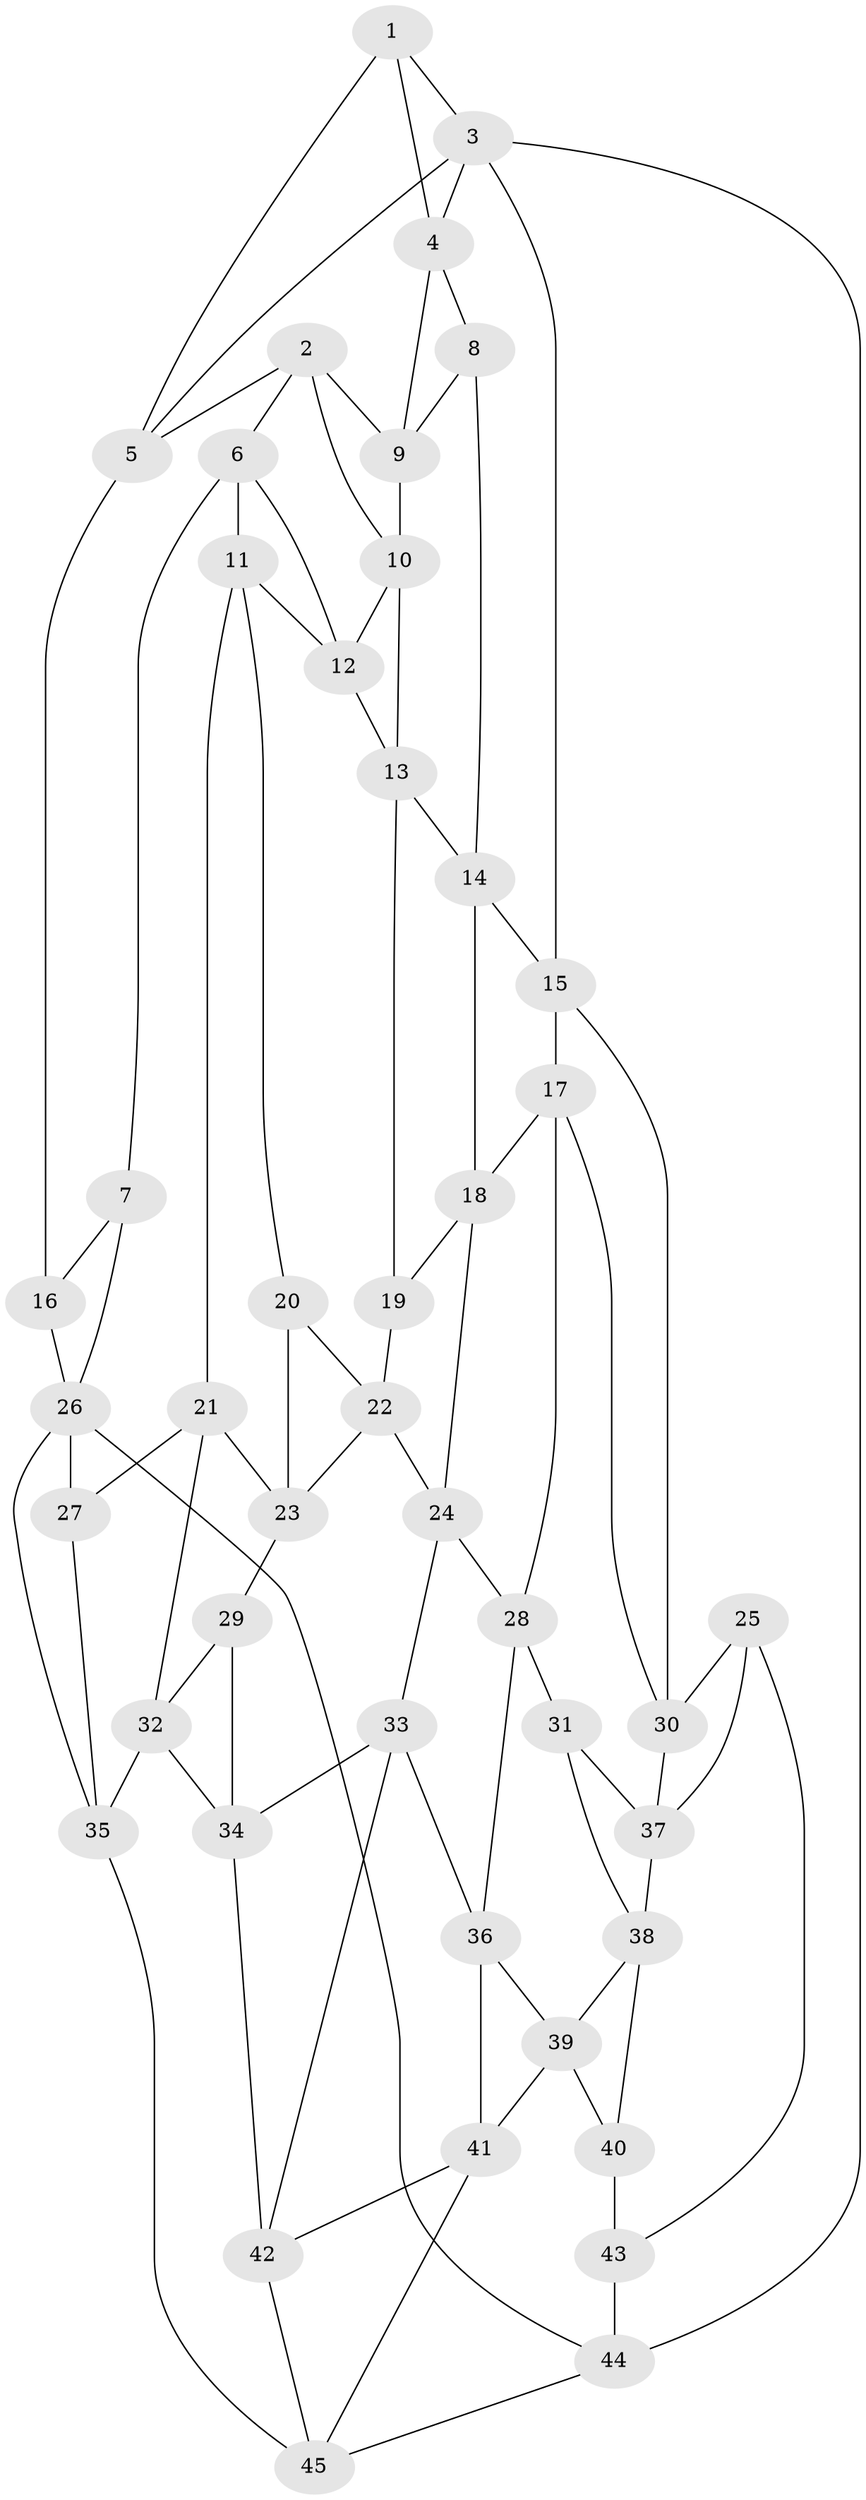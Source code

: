 // original degree distribution, {3: 0.02247191011235955, 4: 0.21348314606741572, 5: 0.5842696629213483, 6: 0.1797752808988764}
// Generated by graph-tools (version 1.1) at 2025/03/03/09/25 03:03:21]
// undirected, 45 vertices, 85 edges
graph export_dot {
graph [start="1"]
  node [color=gray90,style=filled];
  1;
  2;
  3;
  4;
  5;
  6;
  7;
  8;
  9;
  10;
  11;
  12;
  13;
  14;
  15;
  16;
  17;
  18;
  19;
  20;
  21;
  22;
  23;
  24;
  25;
  26;
  27;
  28;
  29;
  30;
  31;
  32;
  33;
  34;
  35;
  36;
  37;
  38;
  39;
  40;
  41;
  42;
  43;
  44;
  45;
  1 -- 3 [weight=1.0];
  1 -- 4 [weight=1.0];
  1 -- 5 [weight=1.0];
  2 -- 5 [weight=1.0];
  2 -- 6 [weight=1.0];
  2 -- 9 [weight=1.0];
  2 -- 10 [weight=1.0];
  3 -- 4 [weight=1.0];
  3 -- 5 [weight=1.0];
  3 -- 15 [weight=1.0];
  3 -- 44 [weight=1.0];
  4 -- 8 [weight=1.0];
  4 -- 9 [weight=1.0];
  5 -- 16 [weight=2.0];
  6 -- 7 [weight=1.0];
  6 -- 11 [weight=1.0];
  6 -- 12 [weight=1.0];
  7 -- 16 [weight=1.0];
  7 -- 26 [weight=1.0];
  8 -- 9 [weight=1.0];
  8 -- 14 [weight=1.0];
  9 -- 10 [weight=1.0];
  10 -- 12 [weight=1.0];
  10 -- 13 [weight=1.0];
  11 -- 12 [weight=1.0];
  11 -- 20 [weight=1.0];
  11 -- 21 [weight=1.0];
  12 -- 13 [weight=1.0];
  13 -- 14 [weight=1.0];
  13 -- 19 [weight=1.0];
  14 -- 15 [weight=1.0];
  14 -- 18 [weight=1.0];
  15 -- 17 [weight=1.0];
  15 -- 30 [weight=1.0];
  16 -- 26 [weight=2.0];
  17 -- 18 [weight=1.0];
  17 -- 28 [weight=1.0];
  17 -- 30 [weight=1.0];
  18 -- 19 [weight=1.0];
  18 -- 24 [weight=1.0];
  19 -- 22 [weight=1.0];
  20 -- 22 [weight=1.0];
  20 -- 23 [weight=1.0];
  21 -- 23 [weight=1.0];
  21 -- 27 [weight=1.0];
  21 -- 32 [weight=1.0];
  22 -- 23 [weight=1.0];
  22 -- 24 [weight=1.0];
  23 -- 29 [weight=1.0];
  24 -- 28 [weight=1.0];
  24 -- 33 [weight=1.0];
  25 -- 30 [weight=1.0];
  25 -- 37 [weight=1.0];
  25 -- 43 [weight=1.0];
  26 -- 27 [weight=2.0];
  26 -- 35 [weight=1.0];
  26 -- 44 [weight=1.0];
  27 -- 35 [weight=1.0];
  28 -- 31 [weight=1.0];
  28 -- 36 [weight=1.0];
  29 -- 32 [weight=1.0];
  29 -- 34 [weight=1.0];
  30 -- 37 [weight=1.0];
  31 -- 37 [weight=1.0];
  31 -- 38 [weight=1.0];
  32 -- 34 [weight=1.0];
  32 -- 35 [weight=1.0];
  33 -- 34 [weight=1.0];
  33 -- 36 [weight=1.0];
  33 -- 42 [weight=1.0];
  34 -- 42 [weight=1.0];
  35 -- 45 [weight=1.0];
  36 -- 39 [weight=1.0];
  36 -- 41 [weight=1.0];
  37 -- 38 [weight=1.0];
  38 -- 39 [weight=1.0];
  38 -- 40 [weight=1.0];
  39 -- 40 [weight=1.0];
  39 -- 41 [weight=1.0];
  40 -- 43 [weight=1.0];
  41 -- 42 [weight=1.0];
  41 -- 45 [weight=1.0];
  42 -- 45 [weight=1.0];
  43 -- 44 [weight=2.0];
  44 -- 45 [weight=1.0];
}
